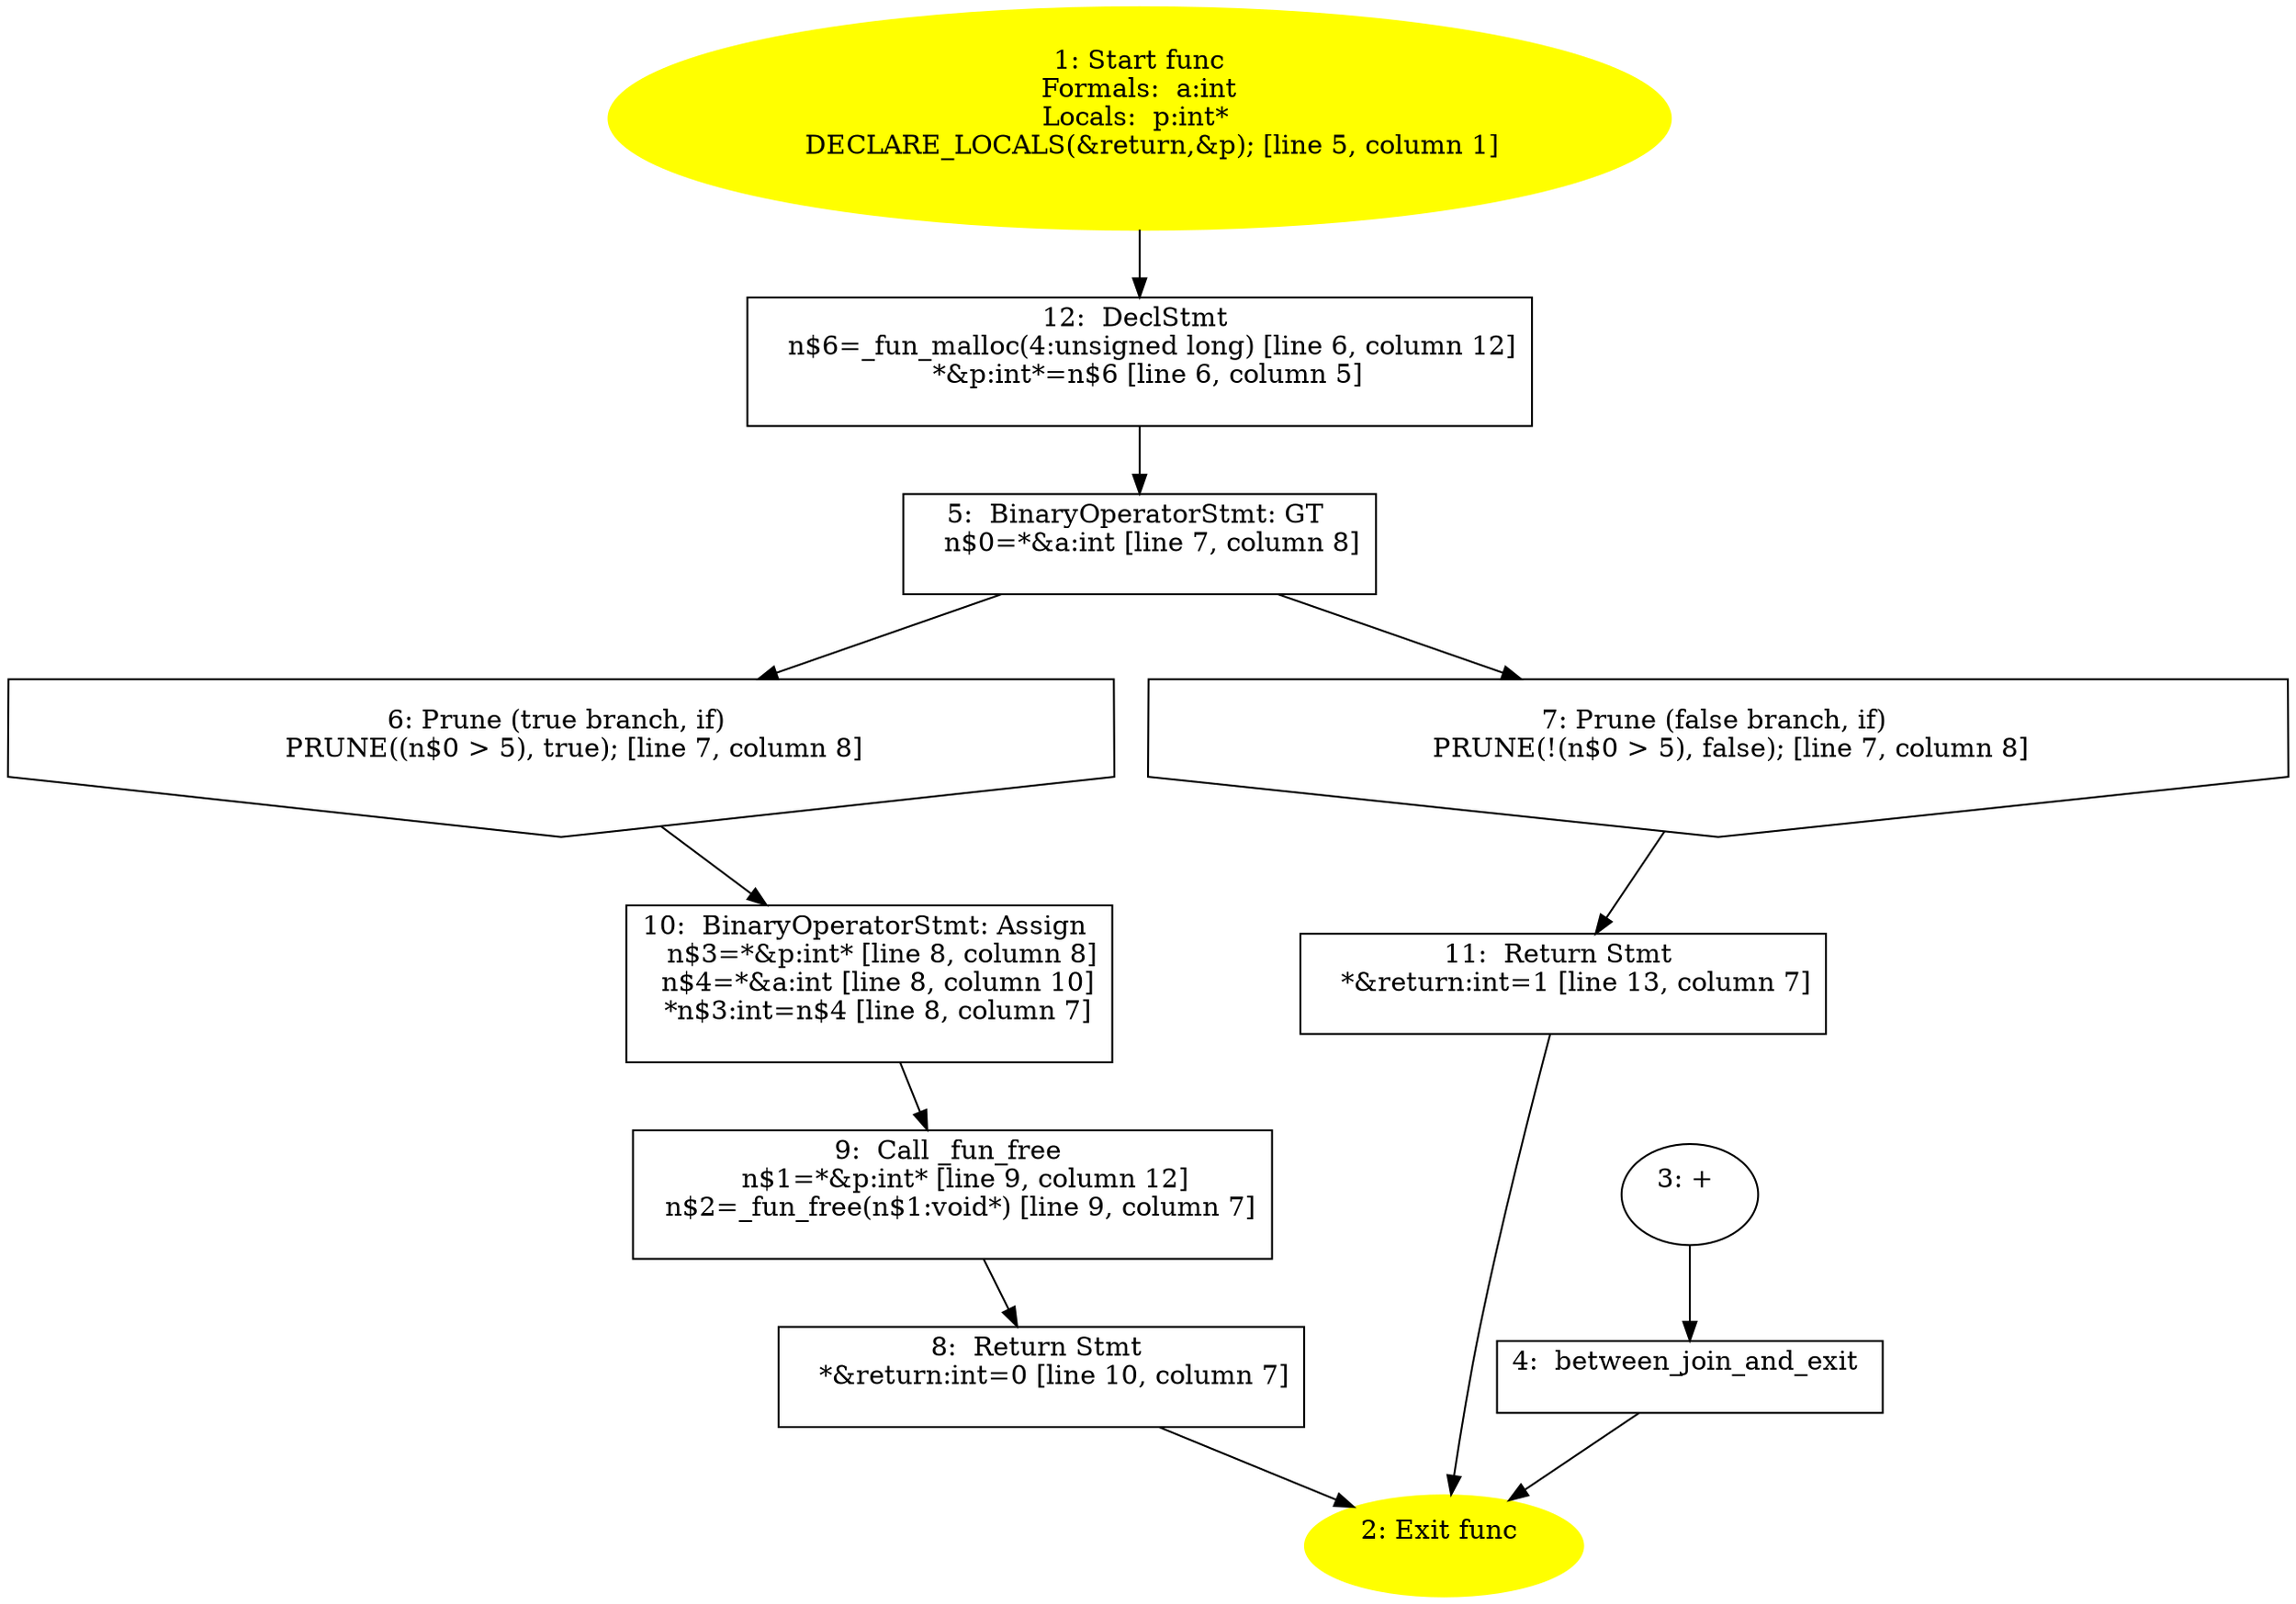 /* @generated */
digraph cfg {
"func.7df4935f4a5a2865191ef74f64df8754_1" [label="1: Start func\nFormals:  a:int\nLocals:  p:int* \n   DECLARE_LOCALS(&return,&p); [line 5, column 1]\n " color=yellow style=filled]
	

	 "func.7df4935f4a5a2865191ef74f64df8754_1" -> "func.7df4935f4a5a2865191ef74f64df8754_12" ;
"func.7df4935f4a5a2865191ef74f64df8754_2" [label="2: Exit func \n  " color=yellow style=filled]
	

"func.7df4935f4a5a2865191ef74f64df8754_3" [label="3: + \n  " ]
	

	 "func.7df4935f4a5a2865191ef74f64df8754_3" -> "func.7df4935f4a5a2865191ef74f64df8754_4" ;
"func.7df4935f4a5a2865191ef74f64df8754_4" [label="4:  between_join_and_exit \n  " shape="box"]
	

	 "func.7df4935f4a5a2865191ef74f64df8754_4" -> "func.7df4935f4a5a2865191ef74f64df8754_2" ;
"func.7df4935f4a5a2865191ef74f64df8754_5" [label="5:  BinaryOperatorStmt: GT \n   n$0=*&a:int [line 7, column 8]\n " shape="box"]
	

	 "func.7df4935f4a5a2865191ef74f64df8754_5" -> "func.7df4935f4a5a2865191ef74f64df8754_6" ;
	 "func.7df4935f4a5a2865191ef74f64df8754_5" -> "func.7df4935f4a5a2865191ef74f64df8754_7" ;
"func.7df4935f4a5a2865191ef74f64df8754_6" [label="6: Prune (true branch, if) \n   PRUNE((n$0 > 5), true); [line 7, column 8]\n " shape="invhouse"]
	

	 "func.7df4935f4a5a2865191ef74f64df8754_6" -> "func.7df4935f4a5a2865191ef74f64df8754_10" ;
"func.7df4935f4a5a2865191ef74f64df8754_7" [label="7: Prune (false branch, if) \n   PRUNE(!(n$0 > 5), false); [line 7, column 8]\n " shape="invhouse"]
	

	 "func.7df4935f4a5a2865191ef74f64df8754_7" -> "func.7df4935f4a5a2865191ef74f64df8754_11" ;
"func.7df4935f4a5a2865191ef74f64df8754_8" [label="8:  Return Stmt \n   *&return:int=0 [line 10, column 7]\n " shape="box"]
	

	 "func.7df4935f4a5a2865191ef74f64df8754_8" -> "func.7df4935f4a5a2865191ef74f64df8754_2" ;
"func.7df4935f4a5a2865191ef74f64df8754_9" [label="9:  Call _fun_free \n   n$1=*&p:int* [line 9, column 12]\n  n$2=_fun_free(n$1:void*) [line 9, column 7]\n " shape="box"]
	

	 "func.7df4935f4a5a2865191ef74f64df8754_9" -> "func.7df4935f4a5a2865191ef74f64df8754_8" ;
"func.7df4935f4a5a2865191ef74f64df8754_10" [label="10:  BinaryOperatorStmt: Assign \n   n$3=*&p:int* [line 8, column 8]\n  n$4=*&a:int [line 8, column 10]\n  *n$3:int=n$4 [line 8, column 7]\n " shape="box"]
	

	 "func.7df4935f4a5a2865191ef74f64df8754_10" -> "func.7df4935f4a5a2865191ef74f64df8754_9" ;
"func.7df4935f4a5a2865191ef74f64df8754_11" [label="11:  Return Stmt \n   *&return:int=1 [line 13, column 7]\n " shape="box"]
	

	 "func.7df4935f4a5a2865191ef74f64df8754_11" -> "func.7df4935f4a5a2865191ef74f64df8754_2" ;
"func.7df4935f4a5a2865191ef74f64df8754_12" [label="12:  DeclStmt \n   n$6=_fun_malloc(4:unsigned long) [line 6, column 12]\n  *&p:int*=n$6 [line 6, column 5]\n " shape="box"]
	

	 "func.7df4935f4a5a2865191ef74f64df8754_12" -> "func.7df4935f4a5a2865191ef74f64df8754_5" ;
}

